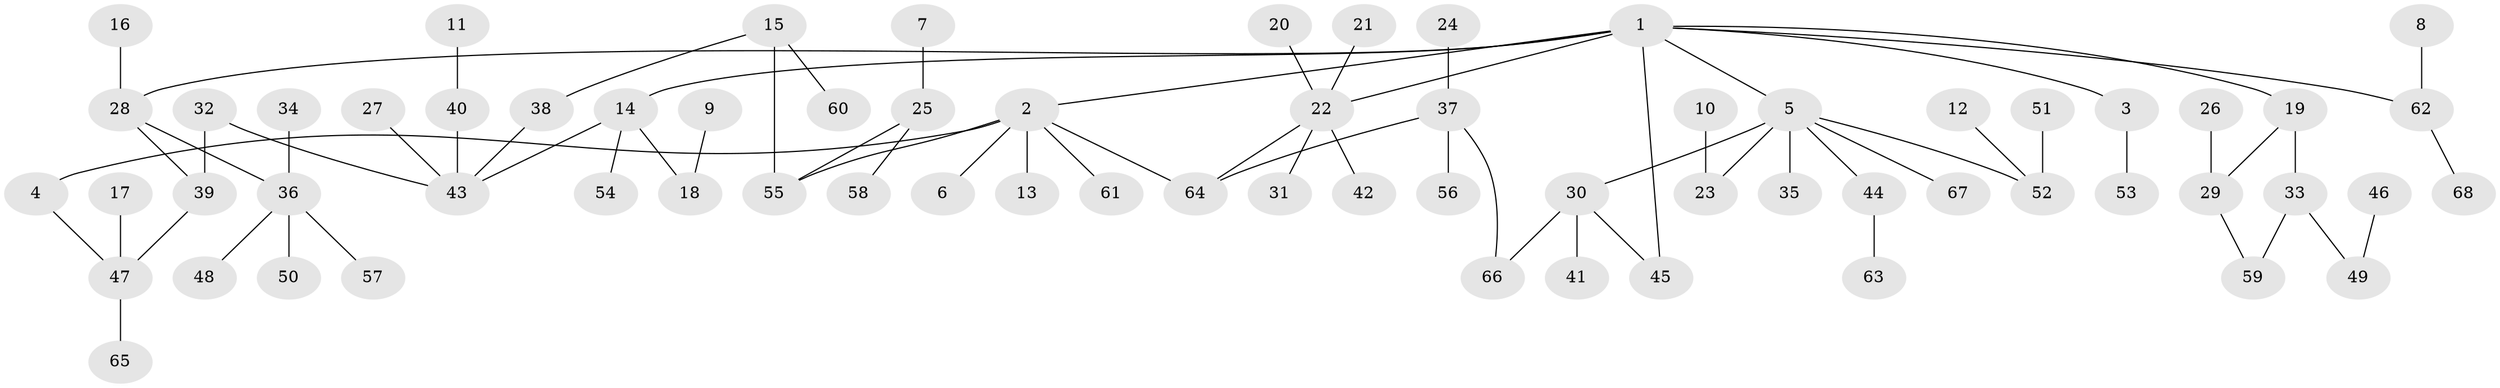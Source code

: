 // original degree distribution, {7: 0.007407407407407408, 5: 0.044444444444444446, 3: 0.14814814814814814, 4: 0.08888888888888889, 6: 0.014814814814814815, 2: 0.24444444444444444, 1: 0.45185185185185184}
// Generated by graph-tools (version 1.1) at 2025/49/03/09/25 03:49:17]
// undirected, 68 vertices, 74 edges
graph export_dot {
graph [start="1"]
  node [color=gray90,style=filled];
  1;
  2;
  3;
  4;
  5;
  6;
  7;
  8;
  9;
  10;
  11;
  12;
  13;
  14;
  15;
  16;
  17;
  18;
  19;
  20;
  21;
  22;
  23;
  24;
  25;
  26;
  27;
  28;
  29;
  30;
  31;
  32;
  33;
  34;
  35;
  36;
  37;
  38;
  39;
  40;
  41;
  42;
  43;
  44;
  45;
  46;
  47;
  48;
  49;
  50;
  51;
  52;
  53;
  54;
  55;
  56;
  57;
  58;
  59;
  60;
  61;
  62;
  63;
  64;
  65;
  66;
  67;
  68;
  1 -- 2 [weight=1.0];
  1 -- 3 [weight=1.0];
  1 -- 5 [weight=1.0];
  1 -- 14 [weight=1.0];
  1 -- 19 [weight=1.0];
  1 -- 22 [weight=1.0];
  1 -- 28 [weight=1.0];
  1 -- 45 [weight=1.0];
  1 -- 62 [weight=1.0];
  2 -- 4 [weight=1.0];
  2 -- 6 [weight=1.0];
  2 -- 13 [weight=1.0];
  2 -- 55 [weight=1.0];
  2 -- 61 [weight=1.0];
  2 -- 64 [weight=1.0];
  3 -- 53 [weight=1.0];
  4 -- 47 [weight=1.0];
  5 -- 23 [weight=1.0];
  5 -- 30 [weight=1.0];
  5 -- 35 [weight=1.0];
  5 -- 44 [weight=1.0];
  5 -- 52 [weight=1.0];
  5 -- 67 [weight=1.0];
  7 -- 25 [weight=1.0];
  8 -- 62 [weight=1.0];
  9 -- 18 [weight=1.0];
  10 -- 23 [weight=1.0];
  11 -- 40 [weight=1.0];
  12 -- 52 [weight=1.0];
  14 -- 18 [weight=1.0];
  14 -- 43 [weight=1.0];
  14 -- 54 [weight=1.0];
  15 -- 38 [weight=1.0];
  15 -- 55 [weight=1.0];
  15 -- 60 [weight=1.0];
  16 -- 28 [weight=1.0];
  17 -- 47 [weight=1.0];
  19 -- 29 [weight=1.0];
  19 -- 33 [weight=2.0];
  20 -- 22 [weight=1.0];
  21 -- 22 [weight=1.0];
  22 -- 31 [weight=1.0];
  22 -- 42 [weight=1.0];
  22 -- 64 [weight=1.0];
  24 -- 37 [weight=1.0];
  25 -- 55 [weight=1.0];
  25 -- 58 [weight=1.0];
  26 -- 29 [weight=1.0];
  27 -- 43 [weight=1.0];
  28 -- 36 [weight=1.0];
  28 -- 39 [weight=1.0];
  29 -- 59 [weight=1.0];
  30 -- 41 [weight=1.0];
  30 -- 45 [weight=1.0];
  30 -- 66 [weight=1.0];
  32 -- 39 [weight=1.0];
  32 -- 43 [weight=1.0];
  33 -- 49 [weight=1.0];
  33 -- 59 [weight=1.0];
  34 -- 36 [weight=1.0];
  36 -- 48 [weight=1.0];
  36 -- 50 [weight=1.0];
  36 -- 57 [weight=1.0];
  37 -- 56 [weight=1.0];
  37 -- 64 [weight=1.0];
  37 -- 66 [weight=1.0];
  38 -- 43 [weight=1.0];
  39 -- 47 [weight=1.0];
  40 -- 43 [weight=1.0];
  44 -- 63 [weight=1.0];
  46 -- 49 [weight=1.0];
  47 -- 65 [weight=1.0];
  51 -- 52 [weight=1.0];
  62 -- 68 [weight=1.0];
}
